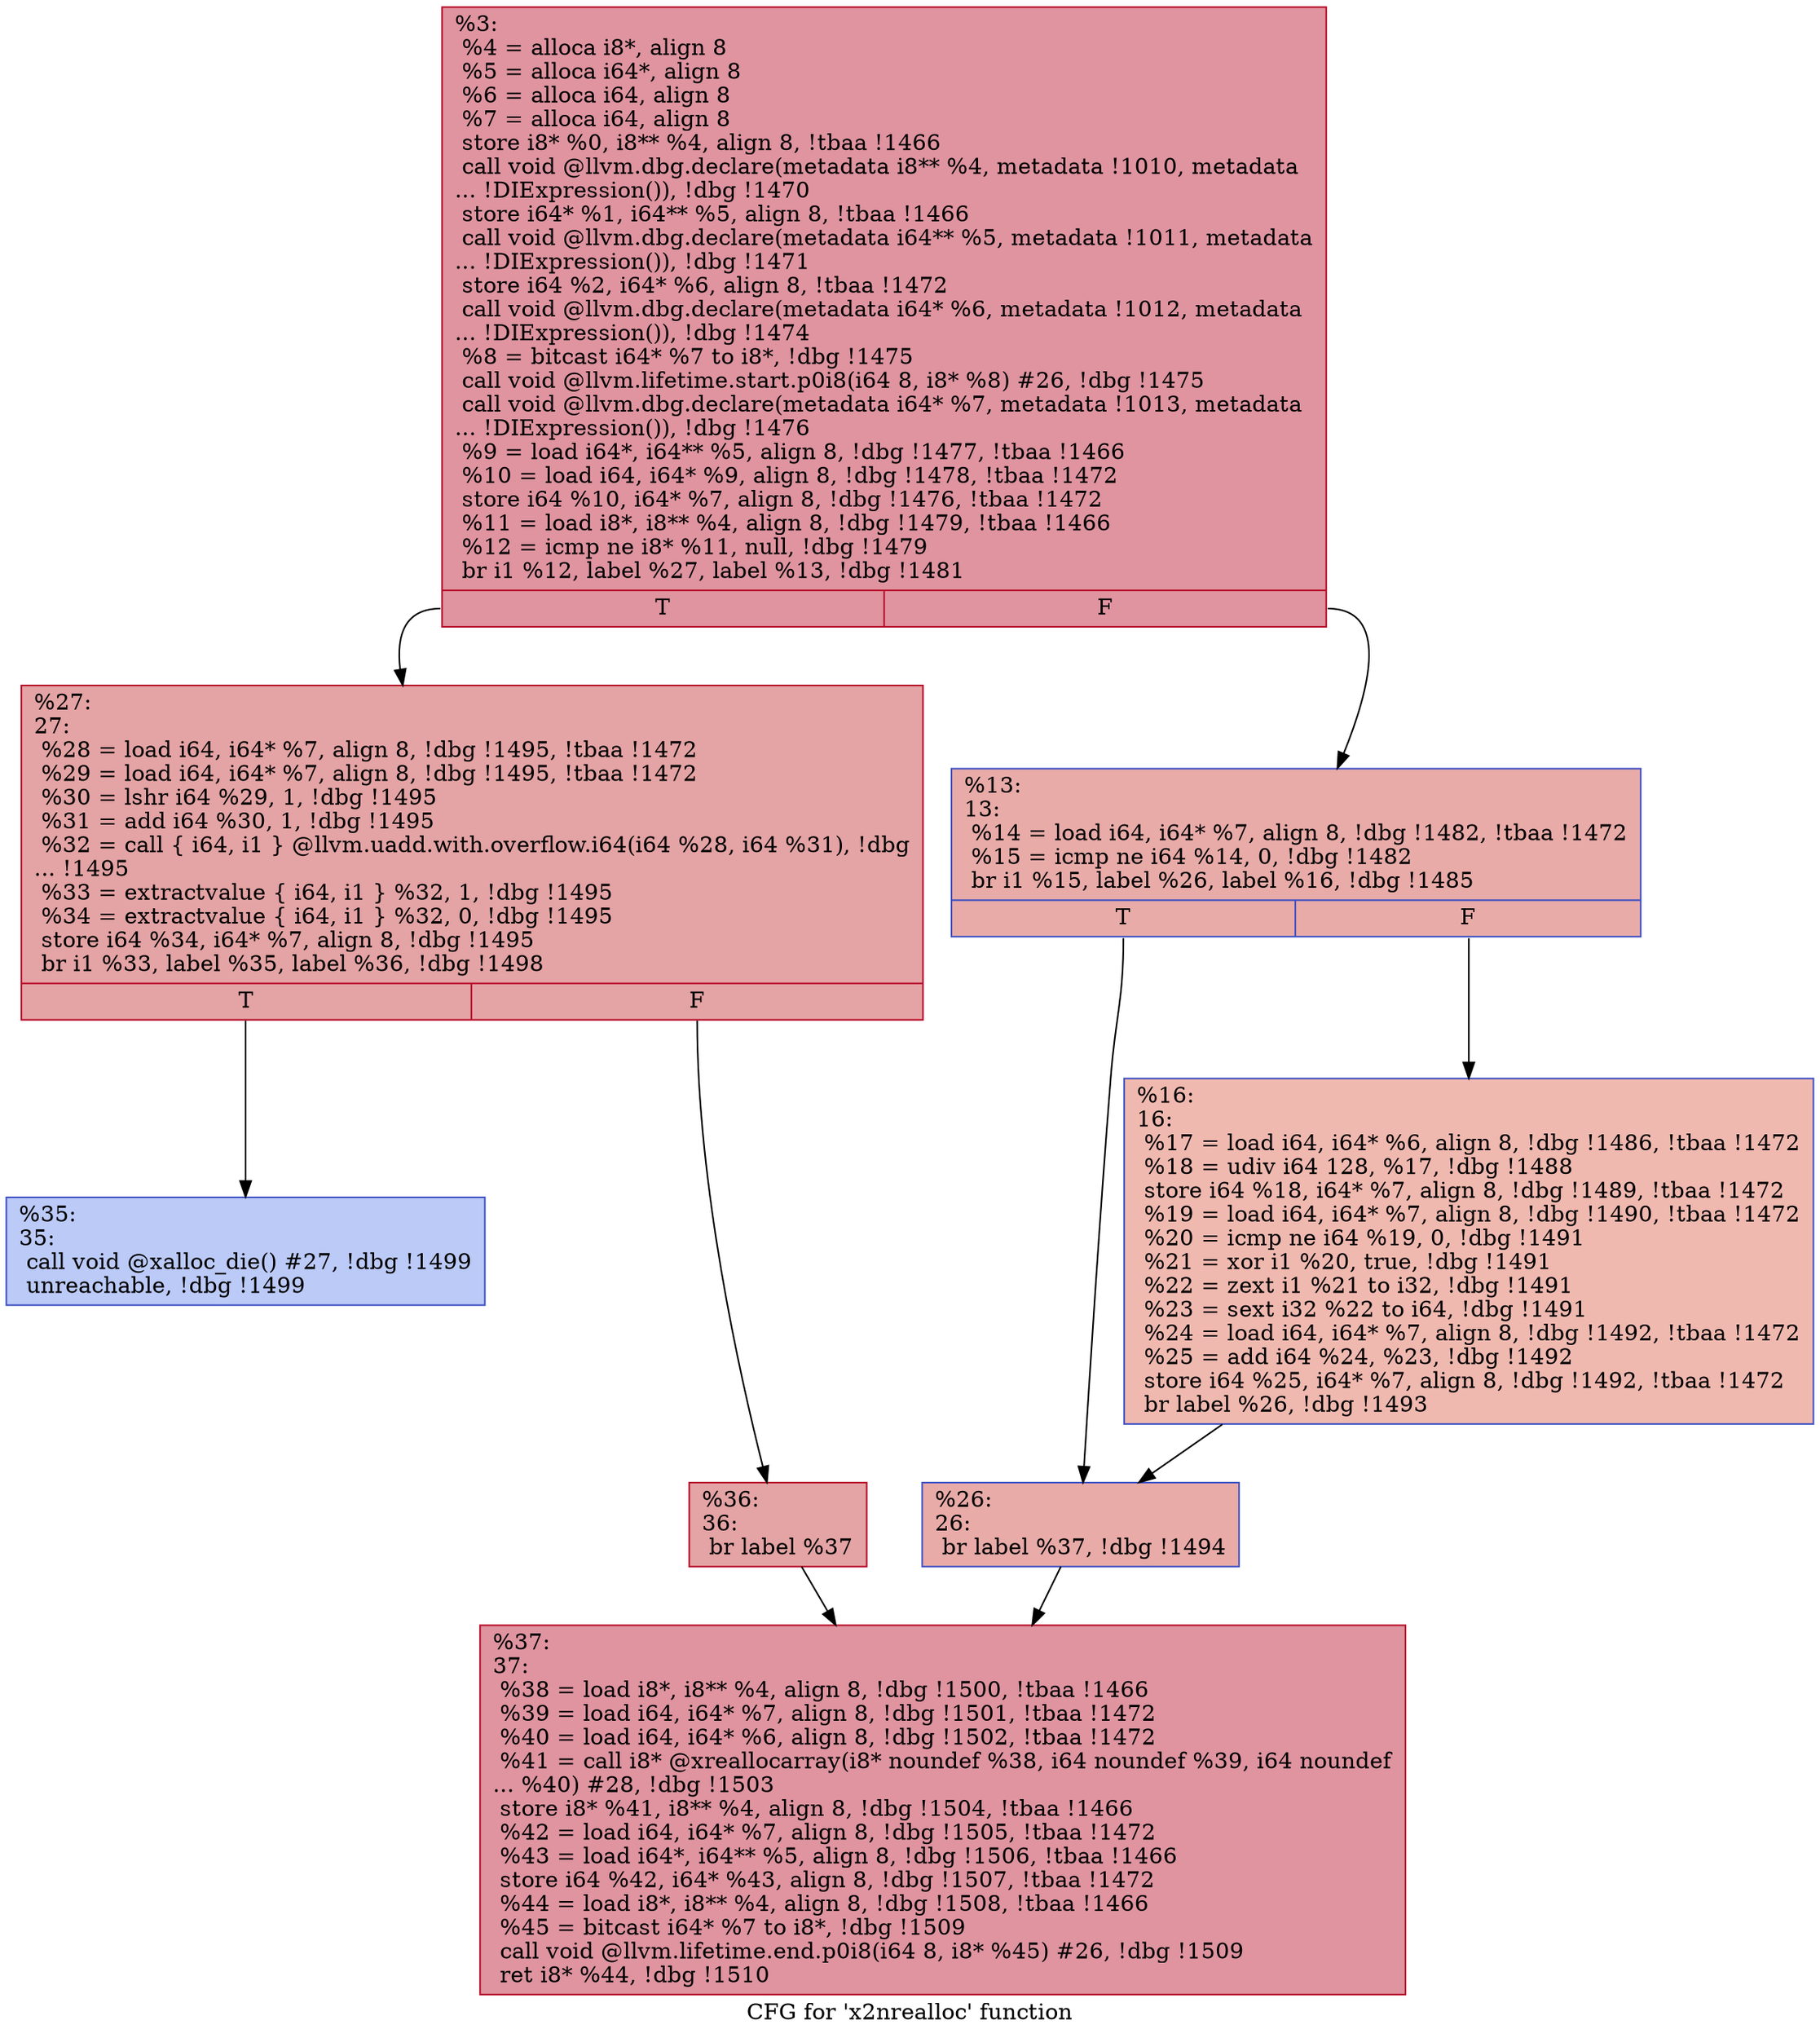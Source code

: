 digraph "CFG for 'x2nrealloc' function" {
	label="CFG for 'x2nrealloc' function";

	Node0xe15ab0 [shape=record,color="#b70d28ff", style=filled, fillcolor="#b70d2870",label="{%3:\l  %4 = alloca i8*, align 8\l  %5 = alloca i64*, align 8\l  %6 = alloca i64, align 8\l  %7 = alloca i64, align 8\l  store i8* %0, i8** %4, align 8, !tbaa !1466\l  call void @llvm.dbg.declare(metadata i8** %4, metadata !1010, metadata\l... !DIExpression()), !dbg !1470\l  store i64* %1, i64** %5, align 8, !tbaa !1466\l  call void @llvm.dbg.declare(metadata i64** %5, metadata !1011, metadata\l... !DIExpression()), !dbg !1471\l  store i64 %2, i64* %6, align 8, !tbaa !1472\l  call void @llvm.dbg.declare(metadata i64* %6, metadata !1012, metadata\l... !DIExpression()), !dbg !1474\l  %8 = bitcast i64* %7 to i8*, !dbg !1475\l  call void @llvm.lifetime.start.p0i8(i64 8, i8* %8) #26, !dbg !1475\l  call void @llvm.dbg.declare(metadata i64* %7, metadata !1013, metadata\l... !DIExpression()), !dbg !1476\l  %9 = load i64*, i64** %5, align 8, !dbg !1477, !tbaa !1466\l  %10 = load i64, i64* %9, align 8, !dbg !1478, !tbaa !1472\l  store i64 %10, i64* %7, align 8, !dbg !1476, !tbaa !1472\l  %11 = load i8*, i8** %4, align 8, !dbg !1479, !tbaa !1466\l  %12 = icmp ne i8* %11, null, !dbg !1479\l  br i1 %12, label %27, label %13, !dbg !1481\l|{<s0>T|<s1>F}}"];
	Node0xe15ab0:s0 -> Node0xe15bf0;
	Node0xe15ab0:s1 -> Node0xe15b00;
	Node0xe15b00 [shape=record,color="#3d50c3ff", style=filled, fillcolor="#cc403a70",label="{%13:\l13:                                               \l  %14 = load i64, i64* %7, align 8, !dbg !1482, !tbaa !1472\l  %15 = icmp ne i64 %14, 0, !dbg !1482\l  br i1 %15, label %26, label %16, !dbg !1485\l|{<s0>T|<s1>F}}"];
	Node0xe15b00:s0 -> Node0xe15ba0;
	Node0xe15b00:s1 -> Node0xe15b50;
	Node0xe15b50 [shape=record,color="#3d50c3ff", style=filled, fillcolor="#de614d70",label="{%16:\l16:                                               \l  %17 = load i64, i64* %6, align 8, !dbg !1486, !tbaa !1472\l  %18 = udiv i64 128, %17, !dbg !1488\l  store i64 %18, i64* %7, align 8, !dbg !1489, !tbaa !1472\l  %19 = load i64, i64* %7, align 8, !dbg !1490, !tbaa !1472\l  %20 = icmp ne i64 %19, 0, !dbg !1491\l  %21 = xor i1 %20, true, !dbg !1491\l  %22 = zext i1 %21 to i32, !dbg !1491\l  %23 = sext i32 %22 to i64, !dbg !1491\l  %24 = load i64, i64* %7, align 8, !dbg !1492, !tbaa !1472\l  %25 = add i64 %24, %23, !dbg !1492\l  store i64 %25, i64* %7, align 8, !dbg !1492, !tbaa !1472\l  br label %26, !dbg !1493\l}"];
	Node0xe15b50 -> Node0xe15ba0;
	Node0xe15ba0 [shape=record,color="#3d50c3ff", style=filled, fillcolor="#cc403a70",label="{%26:\l26:                                               \l  br label %37, !dbg !1494\l}"];
	Node0xe15ba0 -> Node0xe15ce0;
	Node0xe15bf0 [shape=record,color="#b70d28ff", style=filled, fillcolor="#c32e3170",label="{%27:\l27:                                               \l  %28 = load i64, i64* %7, align 8, !dbg !1495, !tbaa !1472\l  %29 = load i64, i64* %7, align 8, !dbg !1495, !tbaa !1472\l  %30 = lshr i64 %29, 1, !dbg !1495\l  %31 = add i64 %30, 1, !dbg !1495\l  %32 = call \{ i64, i1 \} @llvm.uadd.with.overflow.i64(i64 %28, i64 %31), !dbg\l... !1495\l  %33 = extractvalue \{ i64, i1 \} %32, 1, !dbg !1495\l  %34 = extractvalue \{ i64, i1 \} %32, 0, !dbg !1495\l  store i64 %34, i64* %7, align 8, !dbg !1495\l  br i1 %33, label %35, label %36, !dbg !1498\l|{<s0>T|<s1>F}}"];
	Node0xe15bf0:s0 -> Node0xe15c40;
	Node0xe15bf0:s1 -> Node0xe15c90;
	Node0xe15c40 [shape=record,color="#3d50c3ff", style=filled, fillcolor="#6687ed70",label="{%35:\l35:                                               \l  call void @xalloc_die() #27, !dbg !1499\l  unreachable, !dbg !1499\l}"];
	Node0xe15c90 [shape=record,color="#b70d28ff", style=filled, fillcolor="#c32e3170",label="{%36:\l36:                                               \l  br label %37\l}"];
	Node0xe15c90 -> Node0xe15ce0;
	Node0xe15ce0 [shape=record,color="#b70d28ff", style=filled, fillcolor="#b70d2870",label="{%37:\l37:                                               \l  %38 = load i8*, i8** %4, align 8, !dbg !1500, !tbaa !1466\l  %39 = load i64, i64* %7, align 8, !dbg !1501, !tbaa !1472\l  %40 = load i64, i64* %6, align 8, !dbg !1502, !tbaa !1472\l  %41 = call i8* @xreallocarray(i8* noundef %38, i64 noundef %39, i64 noundef\l... %40) #28, !dbg !1503\l  store i8* %41, i8** %4, align 8, !dbg !1504, !tbaa !1466\l  %42 = load i64, i64* %7, align 8, !dbg !1505, !tbaa !1472\l  %43 = load i64*, i64** %5, align 8, !dbg !1506, !tbaa !1466\l  store i64 %42, i64* %43, align 8, !dbg !1507, !tbaa !1472\l  %44 = load i8*, i8** %4, align 8, !dbg !1508, !tbaa !1466\l  %45 = bitcast i64* %7 to i8*, !dbg !1509\l  call void @llvm.lifetime.end.p0i8(i64 8, i8* %45) #26, !dbg !1509\l  ret i8* %44, !dbg !1510\l}"];
}
